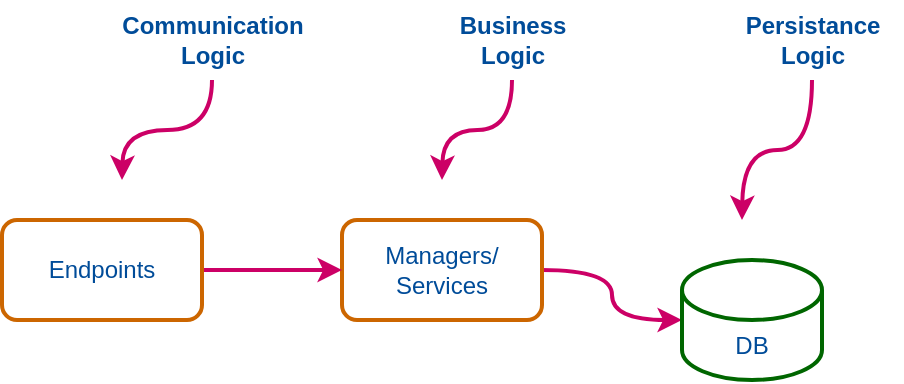 <mxfile version="21.6.5" type="device">
  <diagram name="Page-1" id="nFuDsOdX4E27GNkq1Y6e">
    <mxGraphModel dx="954" dy="619" grid="1" gridSize="10" guides="1" tooltips="1" connect="1" arrows="1" fold="1" page="1" pageScale="1" pageWidth="827" pageHeight="1169" math="0" shadow="0">
      <root>
        <mxCell id="0" />
        <mxCell id="1" parent="0" />
        <mxCell id="-q47c5QiCCM0QuVveBsh-3" style="edgeStyle=orthogonalEdgeStyle;rounded=0;orthogonalLoop=1;jettySize=auto;html=1;entryX=0;entryY=0.5;entryDx=0;entryDy=0;entryPerimeter=0;strokeWidth=2;strokeColor=#CC0066;curved=1;" parent="1" source="-q47c5QiCCM0QuVveBsh-1" target="-q47c5QiCCM0QuVveBsh-2" edge="1">
          <mxGeometry relative="1" as="geometry" />
        </mxCell>
        <mxCell id="-q47c5QiCCM0QuVveBsh-1" value="&lt;font color=&quot;#004c99&quot;&gt;Managers/&lt;br&gt;Services&lt;br&gt;&lt;/font&gt;" style="rounded=1;whiteSpace=wrap;html=1;strokeWidth=2;strokeColor=#CC6600;" parent="1" vertex="1">
          <mxGeometry x="390" y="190" width="100" height="50" as="geometry" />
        </mxCell>
        <mxCell id="-q47c5QiCCM0QuVveBsh-2" value="&lt;font color=&quot;#004c99&quot;&gt;DB&lt;/font&gt;" style="shape=cylinder3;whiteSpace=wrap;html=1;boundedLbl=1;backgroundOutline=1;size=15;strokeWidth=2;strokeColor=#006600;" parent="1" vertex="1">
          <mxGeometry x="560" y="210" width="70" height="60" as="geometry" />
        </mxCell>
        <mxCell id="cj3qTygDXqTBQDlbM7fo-2" style="edgeStyle=orthogonalEdgeStyle;rounded=0;orthogonalLoop=1;jettySize=auto;html=1;entryX=0;entryY=0.5;entryDx=0;entryDy=0;strokeWidth=2;elbow=vertical;curved=1;strokeColor=#CC0066;" edge="1" parent="1" source="cj3qTygDXqTBQDlbM7fo-1" target="-q47c5QiCCM0QuVveBsh-1">
          <mxGeometry relative="1" as="geometry" />
        </mxCell>
        <mxCell id="cj3qTygDXqTBQDlbM7fo-1" value="&lt;font color=&quot;#004c99&quot;&gt;Endpoints&lt;/font&gt;" style="rounded=1;whiteSpace=wrap;html=1;strokeWidth=2;strokeColor=#CC6600;" vertex="1" parent="1">
          <mxGeometry x="220" y="190" width="100" height="50" as="geometry" />
        </mxCell>
        <mxCell id="cj3qTygDXqTBQDlbM7fo-3" value="" style="endArrow=classic;html=1;rounded=0;edgeStyle=orthogonalEdgeStyle;curved=1;strokeWidth=2;strokeColor=#CC0066;" edge="1" parent="1" source="cj3qTygDXqTBQDlbM7fo-4">
          <mxGeometry width="50" height="50" relative="1" as="geometry">
            <mxPoint x="260" y="70" as="sourcePoint" />
            <mxPoint x="280" y="170" as="targetPoint" />
          </mxGeometry>
        </mxCell>
        <mxCell id="cj3qTygDXqTBQDlbM7fo-4" value="&lt;font color=&quot;#004c99&quot;&gt;&lt;b&gt;Communication&lt;br&gt;Logic&lt;/b&gt;&lt;/font&gt;" style="text;html=1;align=center;verticalAlign=middle;resizable=0;points=[];autosize=1;strokeColor=none;fillColor=none;" vertex="1" parent="1">
          <mxGeometry x="270" y="80" width="110" height="40" as="geometry" />
        </mxCell>
        <mxCell id="cj3qTygDXqTBQDlbM7fo-5" value="" style="endArrow=classic;html=1;rounded=0;edgeStyle=orthogonalEdgeStyle;curved=1;strokeWidth=2;strokeColor=#CC0066;" edge="1" parent="1" source="cj3qTygDXqTBQDlbM7fo-6">
          <mxGeometry width="50" height="50" relative="1" as="geometry">
            <mxPoint x="440" y="70" as="sourcePoint" />
            <mxPoint x="440" y="170" as="targetPoint" />
          </mxGeometry>
        </mxCell>
        <mxCell id="cj3qTygDXqTBQDlbM7fo-6" value="&lt;font color=&quot;#004c99&quot;&gt;&lt;b&gt;Business&lt;br&gt;Logic&lt;/b&gt;&lt;/font&gt;" style="text;html=1;align=center;verticalAlign=middle;resizable=0;points=[];autosize=1;strokeColor=none;fillColor=none;" vertex="1" parent="1">
          <mxGeometry x="435" y="80" width="80" height="40" as="geometry" />
        </mxCell>
        <mxCell id="cj3qTygDXqTBQDlbM7fo-7" value="" style="endArrow=classic;html=1;rounded=0;edgeStyle=orthogonalEdgeStyle;curved=1;strokeWidth=2;strokeColor=#CC0066;" edge="1" parent="1" source="cj3qTygDXqTBQDlbM7fo-8">
          <mxGeometry width="50" height="50" relative="1" as="geometry">
            <mxPoint x="590" y="70" as="sourcePoint" />
            <mxPoint x="590" y="190" as="targetPoint" />
          </mxGeometry>
        </mxCell>
        <mxCell id="cj3qTygDXqTBQDlbM7fo-8" value="&lt;font color=&quot;#004c99&quot;&gt;&lt;b&gt;Persistance&lt;br&gt;Logic&lt;/b&gt;&lt;/font&gt;" style="text;html=1;align=center;verticalAlign=middle;resizable=0;points=[];autosize=1;strokeColor=none;fillColor=none;" vertex="1" parent="1">
          <mxGeometry x="580" y="80" width="90" height="40" as="geometry" />
        </mxCell>
      </root>
    </mxGraphModel>
  </diagram>
</mxfile>
